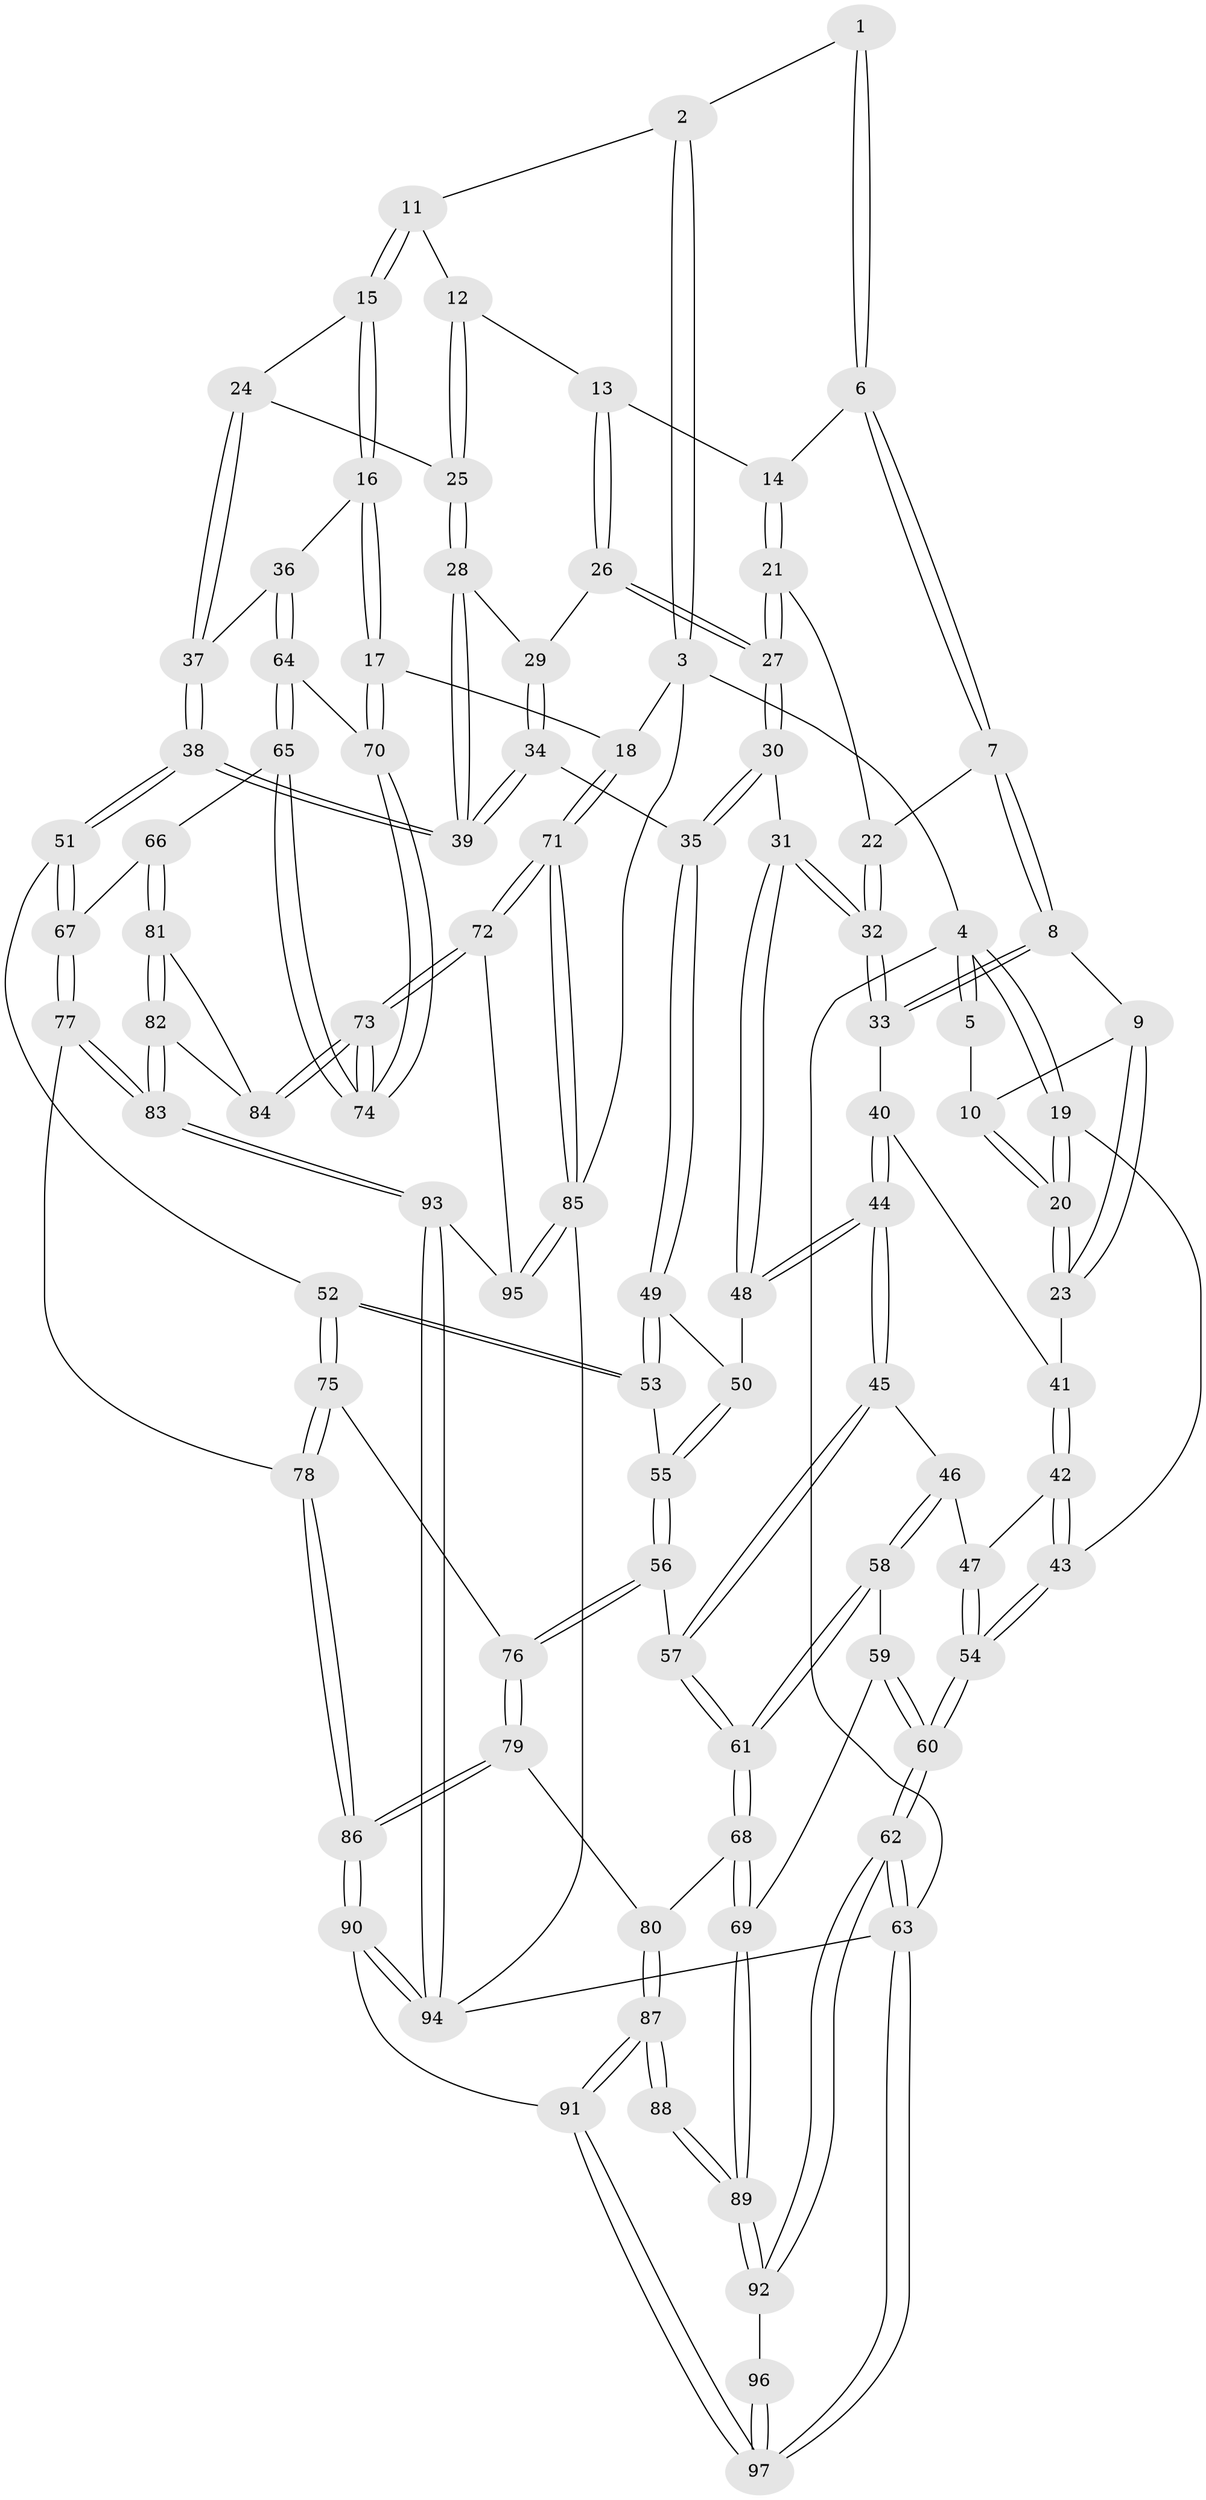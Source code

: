 // Generated by graph-tools (version 1.1) at 2025/01/03/09/25 05:01:52]
// undirected, 97 vertices, 239 edges
graph export_dot {
graph [start="1"]
  node [color=gray90,style=filled];
  1 [pos="+0.2976746631738099+0"];
  2 [pos="+0.5841484320064323+0"];
  3 [pos="+1+0"];
  4 [pos="+0+0"];
  5 [pos="+0.21468688956531062+0"];
  6 [pos="+0.3171435712532704+0.09101063054186384"];
  7 [pos="+0.26969551715483164+0.1737593108478781"];
  8 [pos="+0.2618763992921994+0.18511536897098468"];
  9 [pos="+0.1413076218548872+0.15722124149683192"];
  10 [pos="+0.08625316234002124+0.10778039869827077"];
  11 [pos="+0.6127839700317205+0"];
  12 [pos="+0.5458780929299915+0.13187727566456392"];
  13 [pos="+0.5347931974703796+0.13870812797531426"];
  14 [pos="+0.4201778854159783+0.14582732743017704"];
  15 [pos="+0.7675224583420536+0.12414823228228647"];
  16 [pos="+1+0.25670949828383405"];
  17 [pos="+1+0.2545492681769411"];
  18 [pos="+1+0.2350576506213175"];
  19 [pos="+0+0.21425462685080573"];
  20 [pos="+0+0.19892334525389743"];
  21 [pos="+0.4217185945688029+0.21316126749500822"];
  22 [pos="+0.3920697091380732+0.22601556426639557"];
  23 [pos="+0.0960555373440862+0.26722009968213495"];
  24 [pos="+0.6304418595386648+0.22687794887201448"];
  25 [pos="+0.6294833247936684+0.2268540429785336"];
  26 [pos="+0.5017051911418464+0.2400897951318551"];
  27 [pos="+0.4477854995145742+0.2629117081021007"];
  28 [pos="+0.5978503692584073+0.2742522980309451"];
  29 [pos="+0.5233235260277743+0.2640214041691958"];
  30 [pos="+0.4311491757807236+0.2980814577350392"];
  31 [pos="+0.33177014029283614+0.3247518859253556"];
  32 [pos="+0.329410758545172+0.3202813511603567"];
  33 [pos="+0.26200578863193114+0.22462782140697676"];
  34 [pos="+0.5122830754181031+0.36626649306719644"];
  35 [pos="+0.5063951415660544+0.36824613096687697"];
  36 [pos="+0.8525667423235634+0.37891112540255667"];
  37 [pos="+0.8257371445079632+0.3845182730194695"];
  38 [pos="+0.6972401200481878+0.4472432541655064"];
  39 [pos="+0.5917917861541313+0.36626732236325094"];
  40 [pos="+0.14485467716823258+0.3149226418530857"];
  41 [pos="+0.13472004943744592+0.31013710301173103"];
  42 [pos="+0.02789786878122151+0.3651575731069058"];
  43 [pos="+0+0.2309117020997346"];
  44 [pos="+0.17650749350610076+0.42863562365106206"];
  45 [pos="+0.1671240187318581+0.4438843777233536"];
  46 [pos="+0.13788382364577204+0.4574644616568946"];
  47 [pos="+0.074441642797119+0.44092994118194595"];
  48 [pos="+0.3215443633411293+0.3908090644422192"];
  49 [pos="+0.48239648456113604+0.40617819518823367"];
  50 [pos="+0.3448555013196106+0.4205539302495325"];
  51 [pos="+0.6599515165144613+0.510741753803673"];
  52 [pos="+0.5799150419495299+0.5571018451341868"];
  53 [pos="+0.506359321564252+0.5168422699732219"];
  54 [pos="+0+0.5729620716364141"];
  55 [pos="+0.36447979726631413+0.5395840708288663"];
  56 [pos="+0.34447117161273616+0.5759867617100787"];
  57 [pos="+0.26915088007592025+0.5993950464935517"];
  58 [pos="+0.11456439453777471+0.5123689293303912"];
  59 [pos="+0.07762700941805731+0.5459623600723943"];
  60 [pos="+0+0.6529078049194349"];
  61 [pos="+0.1991200486605667+0.6841736443986977"];
  62 [pos="+0+0.9019748562242309"];
  63 [pos="+0+1"];
  64 [pos="+0.8476130577761535+0.6157865217837615"];
  65 [pos="+0.8226098579331559+0.65080495271179"];
  66 [pos="+0.802032820616096+0.6689361709236297"];
  67 [pos="+0.7587893393201689+0.6665298668882981"];
  68 [pos="+0.19756461552786903+0.6871729849319739"];
  69 [pos="+0.1599643390330376+0.7158716094339636"];
  70 [pos="+0.9360691630058368+0.6243226586328834"];
  71 [pos="+1+0.8002518331098603"];
  72 [pos="+1+0.7967670237662107"];
  73 [pos="+1+0.7635646712633611"];
  74 [pos="+1+0.7442057843955734"];
  75 [pos="+0.5465745731070872+0.6824360567151856"];
  76 [pos="+0.4489486328963552+0.7099405094834192"];
  77 [pos="+0.6506721318925323+0.7664576653848358"];
  78 [pos="+0.6386277080109821+0.7688503211137023"];
  79 [pos="+0.4275373758005428+0.7453281345620237"];
  80 [pos="+0.34872020728886205+0.7645260996687112"];
  81 [pos="+0.8173507269848365+0.7011906591767403"];
  82 [pos="+0.8186721594860431+0.8383521407221847"];
  83 [pos="+0.8091126752026415+0.8516299485671965"];
  84 [pos="+0.9695774965242921+0.7732725593370975"];
  85 [pos="+1+1"];
  86 [pos="+0.5115002138837831+1"];
  87 [pos="+0.29241289790462+0.87967767880951"];
  88 [pos="+0.26203603348161625+0.8620368719937812"];
  89 [pos="+0.14574883738949618+0.7303167243764256"];
  90 [pos="+0.5114058426784763+1"];
  91 [pos="+0.42409570268147495+1"];
  92 [pos="+0+0.9019736538926446"];
  93 [pos="+0.81544885224975+0.9644707099518949"];
  94 [pos="+0.6914050824777223+1"];
  95 [pos="+0.8986722154162888+0.9357380359078196"];
  96 [pos="+0.18501401361087913+0.8996704077855402"];
  97 [pos="+0.4098532705854017+1"];
  1 -- 2;
  1 -- 6;
  1 -- 6;
  2 -- 3;
  2 -- 3;
  2 -- 11;
  3 -- 4;
  3 -- 18;
  3 -- 85;
  4 -- 5;
  4 -- 5;
  4 -- 19;
  4 -- 19;
  4 -- 63;
  5 -- 10;
  6 -- 7;
  6 -- 7;
  6 -- 14;
  7 -- 8;
  7 -- 8;
  7 -- 22;
  8 -- 9;
  8 -- 33;
  8 -- 33;
  9 -- 10;
  9 -- 23;
  9 -- 23;
  10 -- 20;
  10 -- 20;
  11 -- 12;
  11 -- 15;
  11 -- 15;
  12 -- 13;
  12 -- 25;
  12 -- 25;
  13 -- 14;
  13 -- 26;
  13 -- 26;
  14 -- 21;
  14 -- 21;
  15 -- 16;
  15 -- 16;
  15 -- 24;
  16 -- 17;
  16 -- 17;
  16 -- 36;
  17 -- 18;
  17 -- 70;
  17 -- 70;
  18 -- 71;
  18 -- 71;
  19 -- 20;
  19 -- 20;
  19 -- 43;
  20 -- 23;
  20 -- 23;
  21 -- 22;
  21 -- 27;
  21 -- 27;
  22 -- 32;
  22 -- 32;
  23 -- 41;
  24 -- 25;
  24 -- 37;
  24 -- 37;
  25 -- 28;
  25 -- 28;
  26 -- 27;
  26 -- 27;
  26 -- 29;
  27 -- 30;
  27 -- 30;
  28 -- 29;
  28 -- 39;
  28 -- 39;
  29 -- 34;
  29 -- 34;
  30 -- 31;
  30 -- 35;
  30 -- 35;
  31 -- 32;
  31 -- 32;
  31 -- 48;
  31 -- 48;
  32 -- 33;
  32 -- 33;
  33 -- 40;
  34 -- 35;
  34 -- 39;
  34 -- 39;
  35 -- 49;
  35 -- 49;
  36 -- 37;
  36 -- 64;
  36 -- 64;
  37 -- 38;
  37 -- 38;
  38 -- 39;
  38 -- 39;
  38 -- 51;
  38 -- 51;
  40 -- 41;
  40 -- 44;
  40 -- 44;
  41 -- 42;
  41 -- 42;
  42 -- 43;
  42 -- 43;
  42 -- 47;
  43 -- 54;
  43 -- 54;
  44 -- 45;
  44 -- 45;
  44 -- 48;
  44 -- 48;
  45 -- 46;
  45 -- 57;
  45 -- 57;
  46 -- 47;
  46 -- 58;
  46 -- 58;
  47 -- 54;
  47 -- 54;
  48 -- 50;
  49 -- 50;
  49 -- 53;
  49 -- 53;
  50 -- 55;
  50 -- 55;
  51 -- 52;
  51 -- 67;
  51 -- 67;
  52 -- 53;
  52 -- 53;
  52 -- 75;
  52 -- 75;
  53 -- 55;
  54 -- 60;
  54 -- 60;
  55 -- 56;
  55 -- 56;
  56 -- 57;
  56 -- 76;
  56 -- 76;
  57 -- 61;
  57 -- 61;
  58 -- 59;
  58 -- 61;
  58 -- 61;
  59 -- 60;
  59 -- 60;
  59 -- 69;
  60 -- 62;
  60 -- 62;
  61 -- 68;
  61 -- 68;
  62 -- 63;
  62 -- 63;
  62 -- 92;
  62 -- 92;
  63 -- 97;
  63 -- 97;
  63 -- 94;
  64 -- 65;
  64 -- 65;
  64 -- 70;
  65 -- 66;
  65 -- 74;
  65 -- 74;
  66 -- 67;
  66 -- 81;
  66 -- 81;
  67 -- 77;
  67 -- 77;
  68 -- 69;
  68 -- 69;
  68 -- 80;
  69 -- 89;
  69 -- 89;
  70 -- 74;
  70 -- 74;
  71 -- 72;
  71 -- 72;
  71 -- 85;
  71 -- 85;
  72 -- 73;
  72 -- 73;
  72 -- 95;
  73 -- 74;
  73 -- 74;
  73 -- 84;
  73 -- 84;
  75 -- 76;
  75 -- 78;
  75 -- 78;
  76 -- 79;
  76 -- 79;
  77 -- 78;
  77 -- 83;
  77 -- 83;
  78 -- 86;
  78 -- 86;
  79 -- 80;
  79 -- 86;
  79 -- 86;
  80 -- 87;
  80 -- 87;
  81 -- 82;
  81 -- 82;
  81 -- 84;
  82 -- 83;
  82 -- 83;
  82 -- 84;
  83 -- 93;
  83 -- 93;
  85 -- 95;
  85 -- 95;
  85 -- 94;
  86 -- 90;
  86 -- 90;
  87 -- 88;
  87 -- 88;
  87 -- 91;
  87 -- 91;
  88 -- 89;
  88 -- 89;
  89 -- 92;
  89 -- 92;
  90 -- 91;
  90 -- 94;
  90 -- 94;
  91 -- 97;
  91 -- 97;
  92 -- 96;
  93 -- 94;
  93 -- 94;
  93 -- 95;
  96 -- 97;
  96 -- 97;
}
